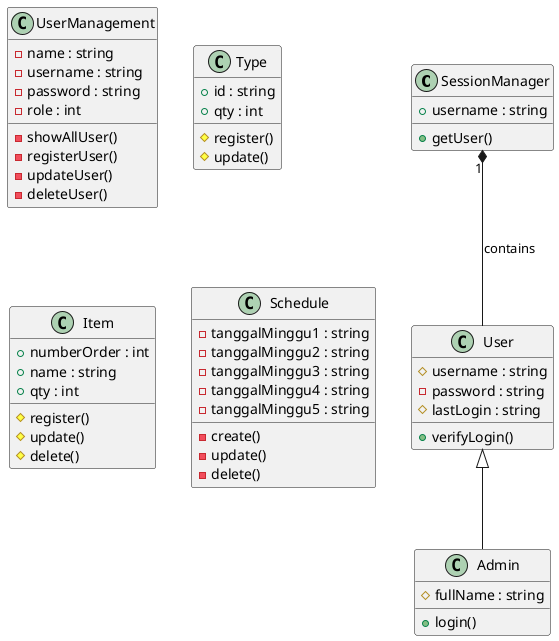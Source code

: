 @startuml

SessionManager "1" *-- User : contains
User <|-- Admin

class SessionManager {
+username : string
+getUser()
}

class User {
#username : string
-password : string
#lastLogin : string
+verifyLogin()
}

class Admin {
#fullName : string
+login()
}

class UserManagement {
-name : string
-username : string
-password : string
-role : int
-showAllUser()
-registerUser()
-updateUser()
-deleteUser()
}

class Type {
+id : string
+qty : int
#register()
#update()
}

class Item {
+numberOrder : int
+name : string
+qty : int
#register()
#update()
#delete()
}

class Schedule {
-tanggalMinggu1 : string
-tanggalMinggu2 : string
-tanggalMinggu3 : string
-tanggalMinggu4 : string
-tanggalMinggu5 : string
-create()
-update()
-delete()
}

@enduml